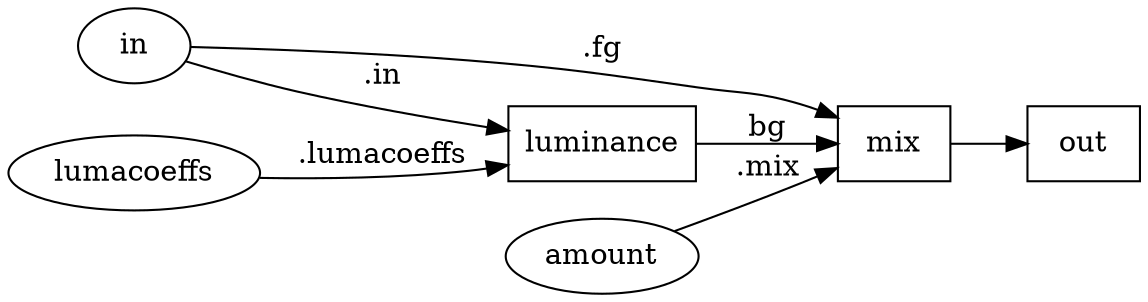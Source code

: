digraph {
  rankdir = LR;
    NG_saturate_color4_N_mix_color4 [label= "mix"];
    NG_saturate_color4_N_mix_color4[shape = box];
    NG_saturate_color4_N_mix_color4 ->     NG_saturate_color4_out;
    NG_saturate_color4_out [label= "out"];
    NG_saturate_color4_out[shape = box]; 
    NG_saturate_color4_inINT [label="in"];
    NG_saturate_color4_inINT [shape = ellipse];
    NG_saturate_color4_N_mix_color4 [label="mix"];
    NG_saturate_color4_inINT -> NG_saturate_color4_N_mix_color4 [label=".fg"];
    NG_saturate_color4_amountINT [label="amount"];
    NG_saturate_color4_amountINT [shape = ellipse];
    NG_saturate_color4_N_mix_color4 [label="mix"];
    NG_saturate_color4_amountINT -> NG_saturate_color4_N_mix_color4 [label=".mix"];
    NG_saturate_color4_N_gray_color4 [label= "luminance"];
    NG_saturate_color4_N_gray_color4[shape = box];
    NG_saturate_color4_N_gray_color4 ->     NG_saturate_color4_N_mix_color4 [label= "bg"];
    NG_saturate_color4_N_mix_color4 [label= "mix"];
    NG_saturate_color4_N_mix_color4[shape = box]; 
    NG_saturate_color4_inINT [label="in"];
    NG_saturate_color4_inINT [shape = ellipse];
    NG_saturate_color4_N_gray_color4 [label="luminance"];
    NG_saturate_color4_inINT -> NG_saturate_color4_N_gray_color4 [label=".in"];
    NG_saturate_color4_lumacoeffsINT [label="lumacoeffs"];
    NG_saturate_color4_lumacoeffsINT [shape = ellipse];
    NG_saturate_color4_N_gray_color4 [label="luminance"];
    NG_saturate_color4_lumacoeffsINT -> NG_saturate_color4_N_gray_color4 [label=".lumacoeffs"];
}
